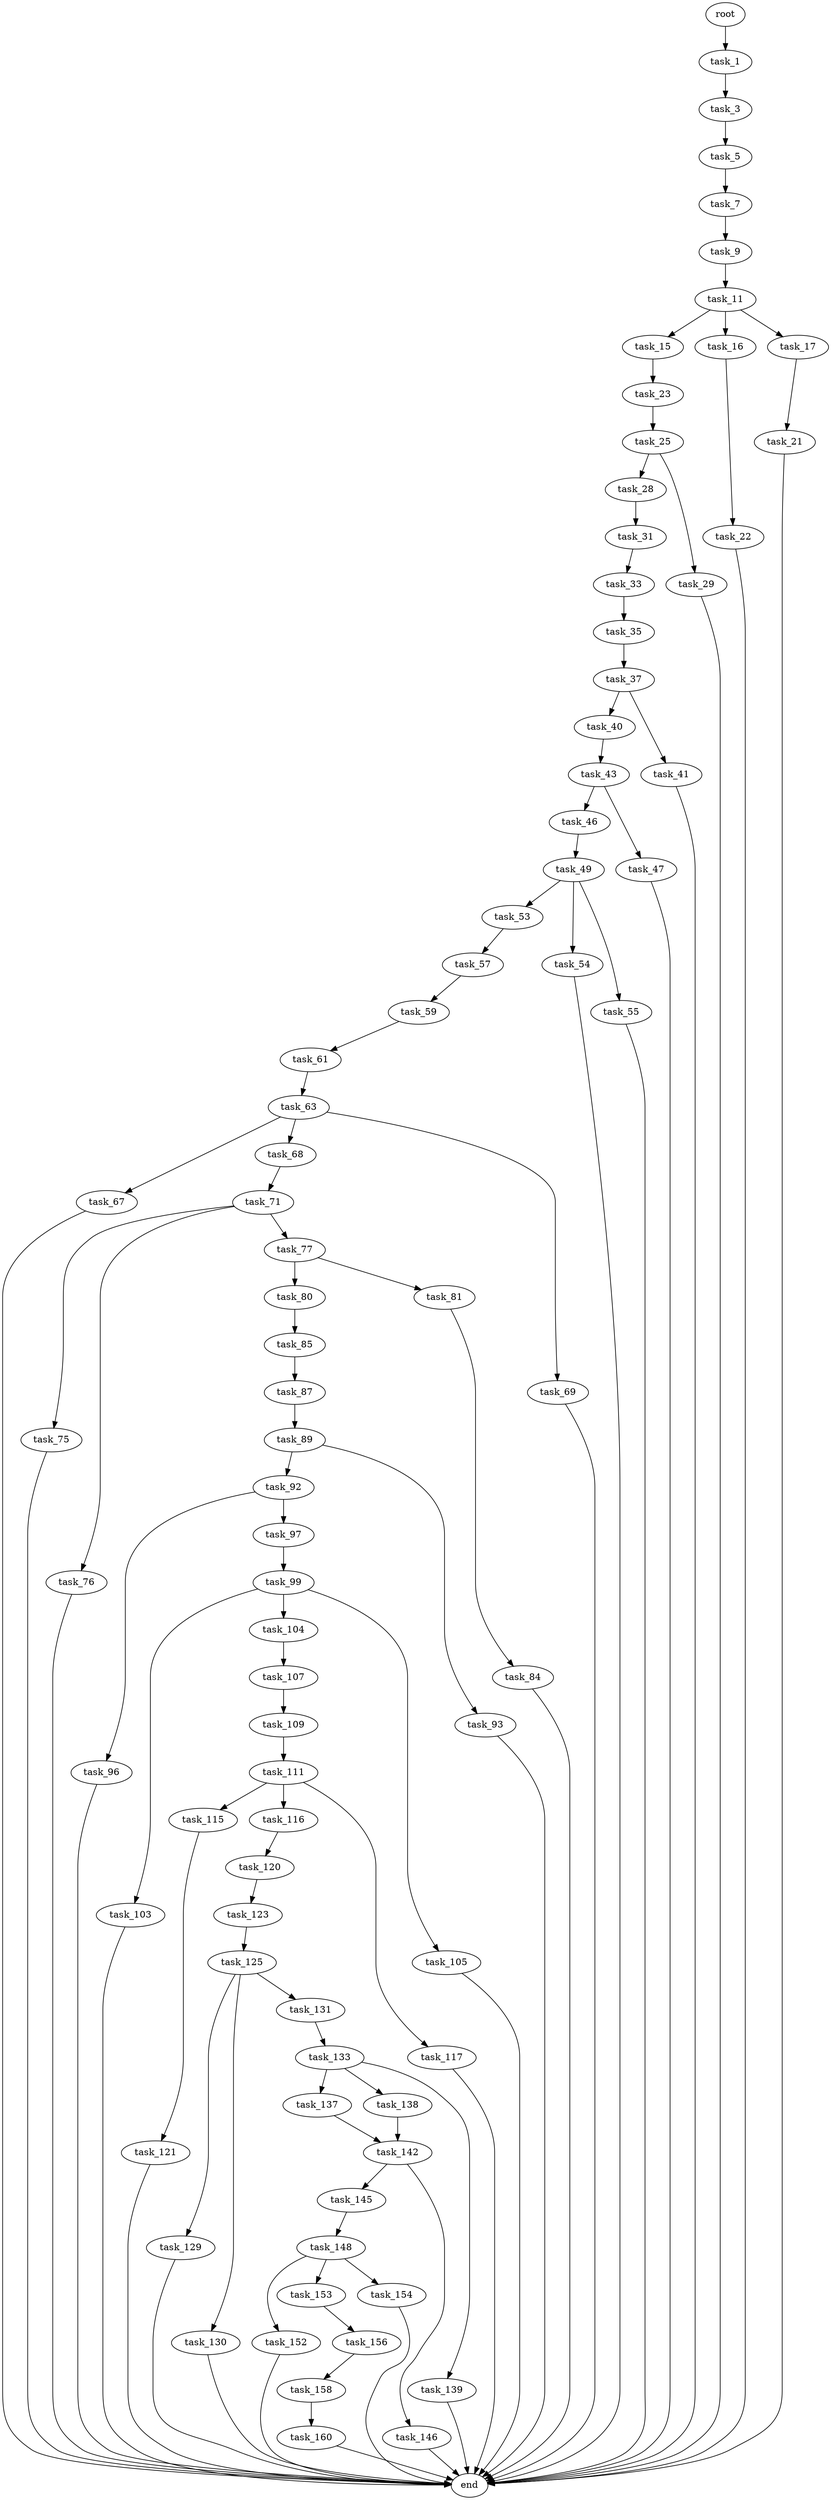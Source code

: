 digraph G {
  root [size="0.000000"];
  task_1 [size="134217728000.000000"];
  task_3 [size="2469544556.000000"];
  task_5 [size="21361243843.000000"];
  task_7 [size="4600948587.000000"];
  task_9 [size="694570205384.000000"];
  task_11 [size="2686738009.000000"];
  task_15 [size="7739625385.000000"];
  task_16 [size="238122886608.000000"];
  task_17 [size="821912123816.000000"];
  task_21 [size="340273649845.000000"];
  task_22 [size="68719476736.000000"];
  task_23 [size="549755813888.000000"];
  task_25 [size="183045757427.000000"];
  task_28 [size="849441471308.000000"];
  task_29 [size="12600119815.000000"];
  task_31 [size="19113325051.000000"];
  task_33 [size="231928233984.000000"];
  task_35 [size="7430975445.000000"];
  task_37 [size="220188427751.000000"];
  task_40 [size="8539688564.000000"];
  task_41 [size="72985631466.000000"];
  task_43 [size="782757789696.000000"];
  task_46 [size="782757789696.000000"];
  task_47 [size="8589934592.000000"];
  task_49 [size="4553430458.000000"];
  task_53 [size="19226090639.000000"];
  task_54 [size="21211709796.000000"];
  task_55 [size="252135254312.000000"];
  task_57 [size="31423910924.000000"];
  task_59 [size="52704009104.000000"];
  task_61 [size="69110544507.000000"];
  task_63 [size="134217728000.000000"];
  task_67 [size="463318339911.000000"];
  task_68 [size="8137621614.000000"];
  task_69 [size="782757789696.000000"];
  task_71 [size="782757789696.000000"];
  task_75 [size="638228668936.000000"];
  task_76 [size="237828176772.000000"];
  task_77 [size="141135378832.000000"];
  task_80 [size="231928233984.000000"];
  task_81 [size="24930916606.000000"];
  task_84 [size="368293445632.000000"];
  task_85 [size="28991029248.000000"];
  task_87 [size="28991029248.000000"];
  task_89 [size="38198468743.000000"];
  task_92 [size="104022345615.000000"];
  task_93 [size="12410356604.000000"];
  task_96 [size="68719476736.000000"];
  task_97 [size="68719476736.000000"];
  task_99 [size="526260722056.000000"];
  task_103 [size="1073741824000.000000"];
  task_104 [size="224274671039.000000"];
  task_105 [size="494018966367.000000"];
  task_107 [size="1081509461.000000"];
  task_109 [size="549755813888.000000"];
  task_111 [size="147276910587.000000"];
  task_115 [size="335491782430.000000"];
  task_116 [size="25755356271.000000"];
  task_117 [size="606847040529.000000"];
  task_120 [size="368293445632.000000"];
  task_121 [size="782757789696.000000"];
  task_123 [size="43890409761.000000"];
  task_125 [size="116319878585.000000"];
  task_129 [size="245292239000.000000"];
  task_130 [size="15875591952.000000"];
  task_131 [size="549755813888.000000"];
  task_133 [size="567411662.000000"];
  task_137 [size="28991029248.000000"];
  task_138 [size="8589934592.000000"];
  task_139 [size="368293445632.000000"];
  task_142 [size="316757596621.000000"];
  task_145 [size="68719476736.000000"];
  task_146 [size="52354340477.000000"];
  task_148 [size="276944781082.000000"];
  task_152 [size="15568757523.000000"];
  task_153 [size="11639522556.000000"];
  task_154 [size="10761444012.000000"];
  task_156 [size="8589934592.000000"];
  task_158 [size="269887254163.000000"];
  task_160 [size="147133355960.000000"];
  end [size="0.000000"];

  root -> task_1 [size="1.000000"];
  task_1 -> task_3 [size="209715200.000000"];
  task_3 -> task_5 [size="301989888.000000"];
  task_5 -> task_7 [size="536870912.000000"];
  task_7 -> task_9 [size="75497472.000000"];
  task_9 -> task_11 [size="679477248.000000"];
  task_11 -> task_15 [size="75497472.000000"];
  task_11 -> task_16 [size="75497472.000000"];
  task_11 -> task_17 [size="75497472.000000"];
  task_15 -> task_23 [size="209715200.000000"];
  task_16 -> task_22 [size="536870912.000000"];
  task_17 -> task_21 [size="536870912.000000"];
  task_21 -> end [size="1.000000"];
  task_22 -> end [size="1.000000"];
  task_23 -> task_25 [size="536870912.000000"];
  task_25 -> task_28 [size="411041792.000000"];
  task_25 -> task_29 [size="411041792.000000"];
  task_28 -> task_31 [size="536870912.000000"];
  task_29 -> end [size="1.000000"];
  task_31 -> task_33 [size="679477248.000000"];
  task_33 -> task_35 [size="301989888.000000"];
  task_35 -> task_37 [size="301989888.000000"];
  task_37 -> task_40 [size="679477248.000000"];
  task_37 -> task_41 [size="679477248.000000"];
  task_40 -> task_43 [size="209715200.000000"];
  task_41 -> end [size="1.000000"];
  task_43 -> task_46 [size="679477248.000000"];
  task_43 -> task_47 [size="679477248.000000"];
  task_46 -> task_49 [size="679477248.000000"];
  task_47 -> end [size="1.000000"];
  task_49 -> task_53 [size="75497472.000000"];
  task_49 -> task_54 [size="75497472.000000"];
  task_49 -> task_55 [size="75497472.000000"];
  task_53 -> task_57 [size="536870912.000000"];
  task_54 -> end [size="1.000000"];
  task_55 -> end [size="1.000000"];
  task_57 -> task_59 [size="838860800.000000"];
  task_59 -> task_61 [size="838860800.000000"];
  task_61 -> task_63 [size="209715200.000000"];
  task_63 -> task_67 [size="209715200.000000"];
  task_63 -> task_68 [size="209715200.000000"];
  task_63 -> task_69 [size="209715200.000000"];
  task_67 -> end [size="1.000000"];
  task_68 -> task_71 [size="134217728.000000"];
  task_69 -> end [size="1.000000"];
  task_71 -> task_75 [size="679477248.000000"];
  task_71 -> task_76 [size="679477248.000000"];
  task_71 -> task_77 [size="679477248.000000"];
  task_75 -> end [size="1.000000"];
  task_76 -> end [size="1.000000"];
  task_77 -> task_80 [size="134217728.000000"];
  task_77 -> task_81 [size="134217728.000000"];
  task_80 -> task_85 [size="301989888.000000"];
  task_81 -> task_84 [size="536870912.000000"];
  task_84 -> end [size="1.000000"];
  task_85 -> task_87 [size="75497472.000000"];
  task_87 -> task_89 [size="75497472.000000"];
  task_89 -> task_92 [size="33554432.000000"];
  task_89 -> task_93 [size="33554432.000000"];
  task_92 -> task_96 [size="209715200.000000"];
  task_92 -> task_97 [size="209715200.000000"];
  task_93 -> end [size="1.000000"];
  task_96 -> end [size="1.000000"];
  task_97 -> task_99 [size="134217728.000000"];
  task_99 -> task_103 [size="679477248.000000"];
  task_99 -> task_104 [size="679477248.000000"];
  task_99 -> task_105 [size="679477248.000000"];
  task_103 -> end [size="1.000000"];
  task_104 -> task_107 [size="209715200.000000"];
  task_105 -> end [size="1.000000"];
  task_107 -> task_109 [size="33554432.000000"];
  task_109 -> task_111 [size="536870912.000000"];
  task_111 -> task_115 [size="134217728.000000"];
  task_111 -> task_116 [size="134217728.000000"];
  task_111 -> task_117 [size="134217728.000000"];
  task_115 -> task_121 [size="301989888.000000"];
  task_116 -> task_120 [size="33554432.000000"];
  task_117 -> end [size="1.000000"];
  task_120 -> task_123 [size="411041792.000000"];
  task_121 -> end [size="1.000000"];
  task_123 -> task_125 [size="838860800.000000"];
  task_125 -> task_129 [size="536870912.000000"];
  task_125 -> task_130 [size="536870912.000000"];
  task_125 -> task_131 [size="536870912.000000"];
  task_129 -> end [size="1.000000"];
  task_130 -> end [size="1.000000"];
  task_131 -> task_133 [size="536870912.000000"];
  task_133 -> task_137 [size="33554432.000000"];
  task_133 -> task_138 [size="33554432.000000"];
  task_133 -> task_139 [size="33554432.000000"];
  task_137 -> task_142 [size="75497472.000000"];
  task_138 -> task_142 [size="33554432.000000"];
  task_139 -> end [size="1.000000"];
  task_142 -> task_145 [size="411041792.000000"];
  task_142 -> task_146 [size="411041792.000000"];
  task_145 -> task_148 [size="134217728.000000"];
  task_146 -> end [size="1.000000"];
  task_148 -> task_152 [size="209715200.000000"];
  task_148 -> task_153 [size="209715200.000000"];
  task_148 -> task_154 [size="209715200.000000"];
  task_152 -> end [size="1.000000"];
  task_153 -> task_156 [size="411041792.000000"];
  task_154 -> end [size="1.000000"];
  task_156 -> task_158 [size="33554432.000000"];
  task_158 -> task_160 [size="411041792.000000"];
  task_160 -> end [size="1.000000"];
}
